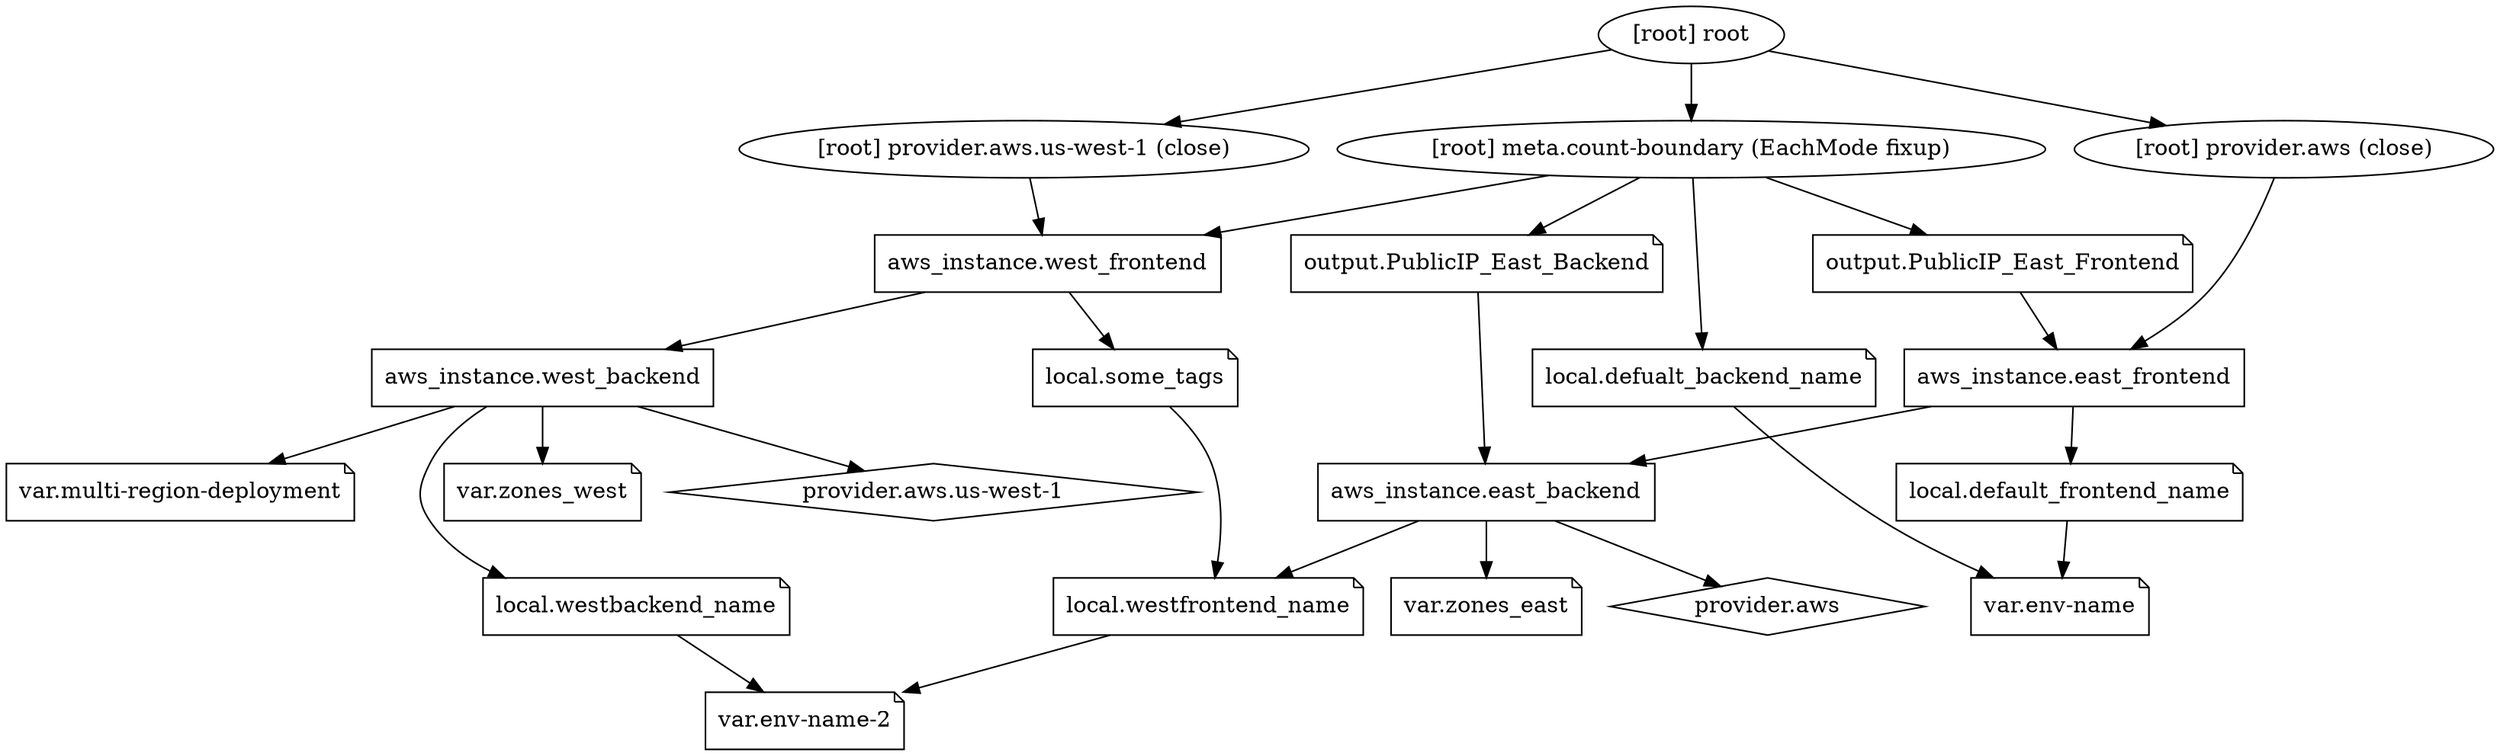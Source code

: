 digraph {
	compound = "true"
	newrank = "true"
	subgraph "root" {
		"[root] aws_instance.east_backend" [label = "aws_instance.east_backend", shape = "box"]
		"[root] aws_instance.east_frontend" [label = "aws_instance.east_frontend", shape = "box"]
		"[root] aws_instance.west_backend" [label = "aws_instance.west_backend", shape = "box"]
		"[root] aws_instance.west_frontend" [label = "aws_instance.west_frontend", shape = "box"]
		"[root] local.default_frontend_name" [label = "local.default_frontend_name", shape = "note"]
		"[root] local.defualt_backend_name" [label = "local.defualt_backend_name", shape = "note"]
		"[root] local.some_tags" [label = "local.some_tags", shape = "note"]
		"[root] local.westbackend_name" [label = "local.westbackend_name", shape = "note"]
		"[root] local.westfrontend_name" [label = "local.westfrontend_name", shape = "note"]
		"[root] output.PublicIP_East_Backend" [label = "output.PublicIP_East_Backend", shape = "note"]
		"[root] output.PublicIP_East_Frontend" [label = "output.PublicIP_East_Frontend", shape = "note"]
		"[root] provider.aws" [label = "provider.aws", shape = "diamond"]
		"[root] provider.aws.us-west-1" [label = "provider.aws.us-west-1", shape = "diamond"]
		"[root] var.env-name" [label = "var.env-name", shape = "note"]
		"[root] var.env-name-2" [label = "var.env-name-2", shape = "note"]
		"[root] var.multi-region-deployment" [label = "var.multi-region-deployment", shape = "note"]
		"[root] var.zones_east" [label = "var.zones_east", shape = "note"]
		"[root] var.zones_west" [label = "var.zones_west", shape = "note"]
		"[root] aws_instance.east_backend" -> "[root] local.westfrontend_name"
		"[root] aws_instance.east_backend" -> "[root] provider.aws"
		"[root] aws_instance.east_backend" -> "[root] var.zones_east"
		"[root] aws_instance.east_frontend" -> "[root] aws_instance.east_backend"
		"[root] aws_instance.east_frontend" -> "[root] local.default_frontend_name"
		"[root] aws_instance.west_backend" -> "[root] local.westbackend_name"
		"[root] aws_instance.west_backend" -> "[root] provider.aws.us-west-1"
		"[root] aws_instance.west_backend" -> "[root] var.multi-region-deployment"
		"[root] aws_instance.west_backend" -> "[root] var.zones_west"
		"[root] aws_instance.west_frontend" -> "[root] aws_instance.west_backend"
		"[root] aws_instance.west_frontend" -> "[root] local.some_tags"
		"[root] local.default_frontend_name" -> "[root] var.env-name"
		"[root] local.defualt_backend_name" -> "[root] var.env-name"
		"[root] local.some_tags" -> "[root] local.westfrontend_name"
		"[root] local.westbackend_name" -> "[root] var.env-name-2"
		"[root] local.westfrontend_name" -> "[root] var.env-name-2"
		"[root] meta.count-boundary (EachMode fixup)" -> "[root] aws_instance.west_frontend"
		"[root] meta.count-boundary (EachMode fixup)" -> "[root] local.defualt_backend_name"
		"[root] meta.count-boundary (EachMode fixup)" -> "[root] output.PublicIP_East_Backend"
		"[root] meta.count-boundary (EachMode fixup)" -> "[root] output.PublicIP_East_Frontend"
		"[root] output.PublicIP_East_Backend" -> "[root] aws_instance.east_backend"
		"[root] output.PublicIP_East_Frontend" -> "[root] aws_instance.east_frontend"
		"[root] provider.aws (close)" -> "[root] aws_instance.east_frontend"
		"[root] provider.aws.us-west-1 (close)" -> "[root] aws_instance.west_frontend"
		"[root] root" -> "[root] meta.count-boundary (EachMode fixup)"
		"[root] root" -> "[root] provider.aws (close)"
		"[root] root" -> "[root] provider.aws.us-west-1 (close)"
	}
}

